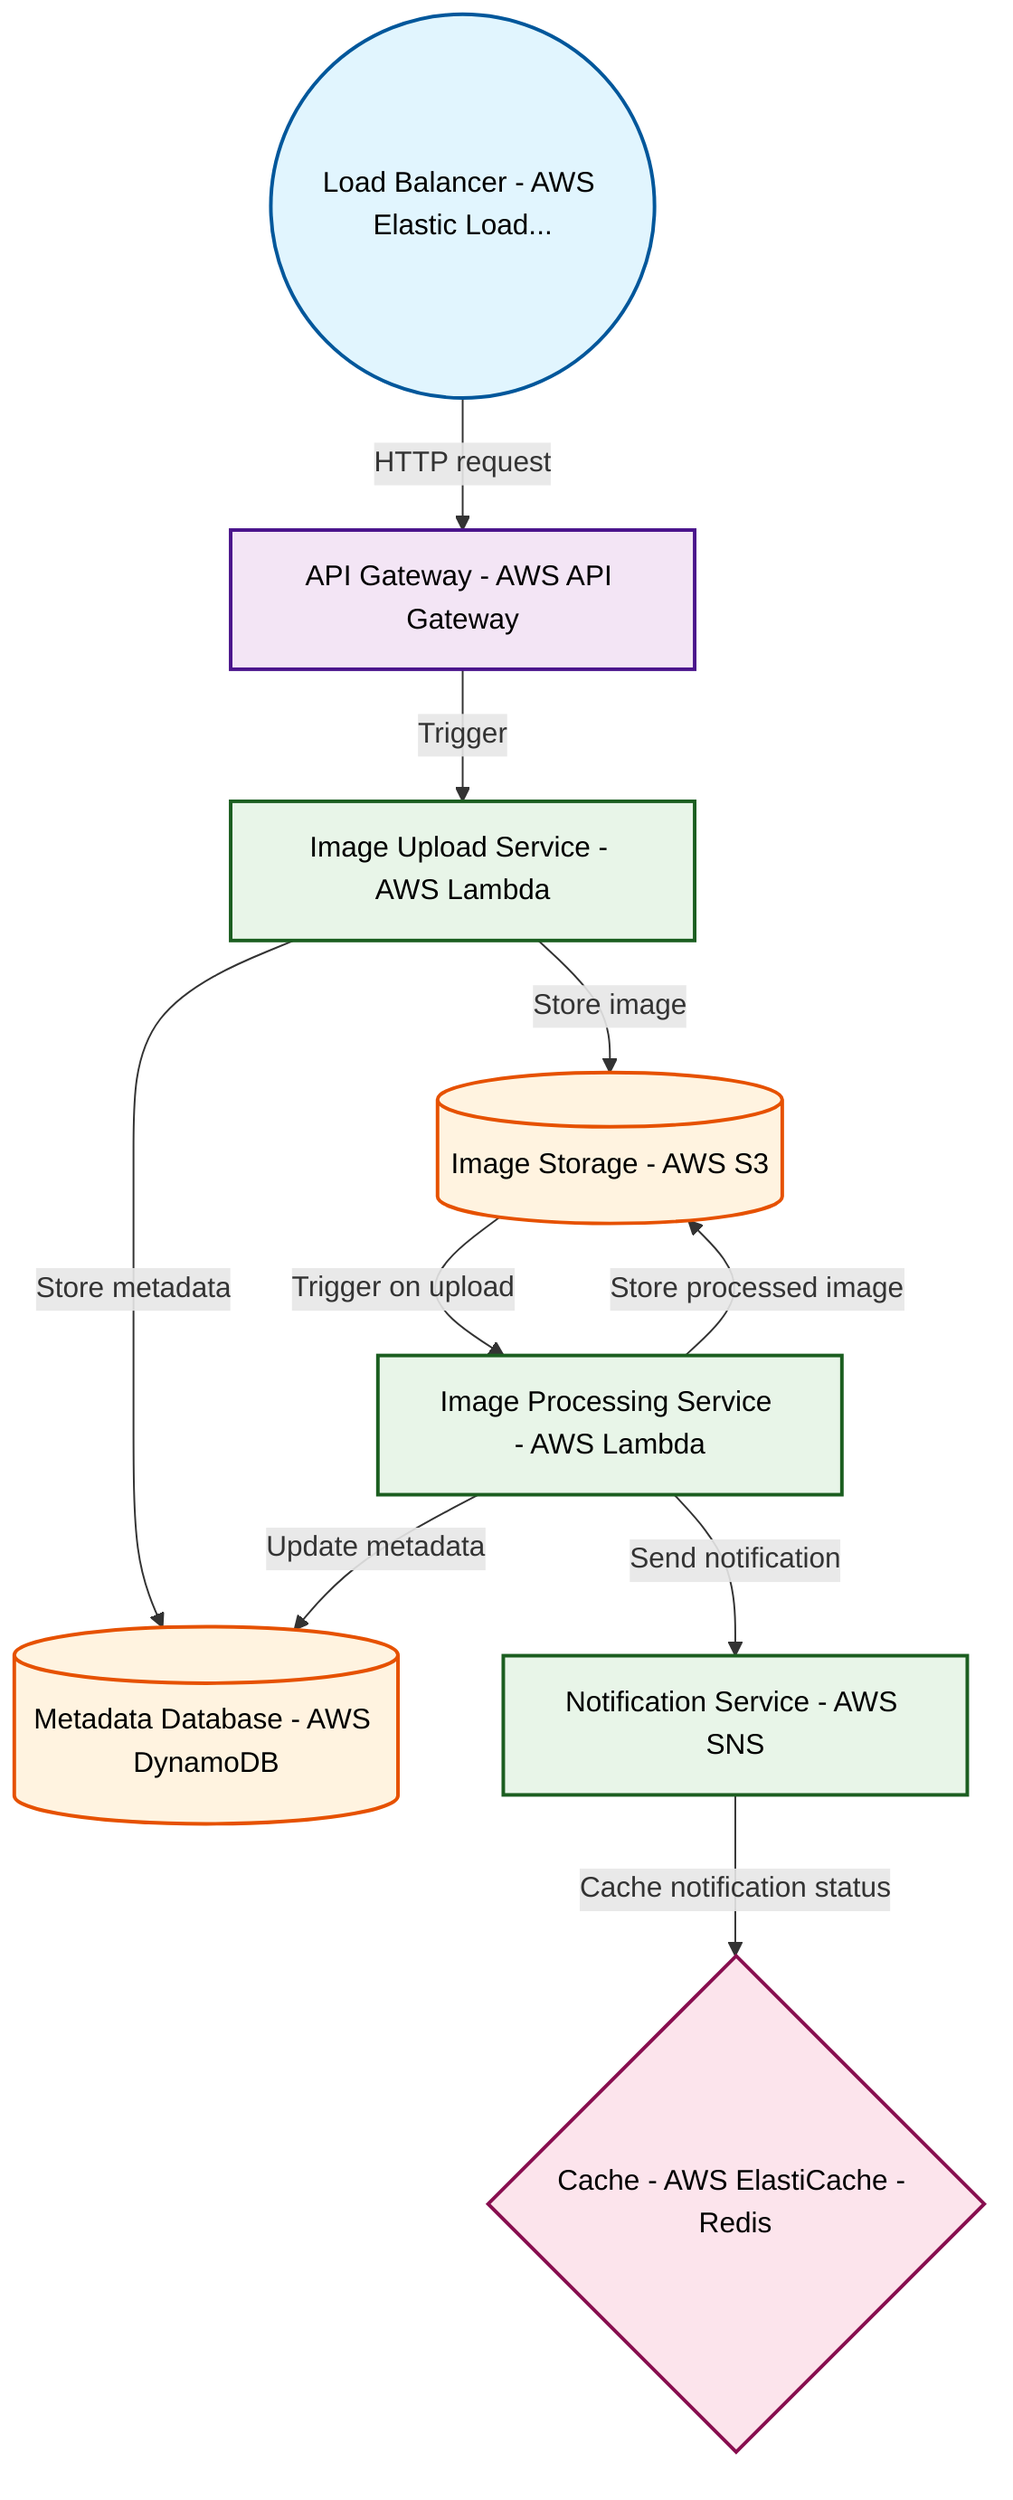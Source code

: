 graph TB

    %% Professional Software Architecture Styling
    classDef userInterface fill:#e1f5fe,stroke:#01579b,stroke-width:2px,color:#000
    classDef apiLayer fill:#f3e5f5,stroke:#4a148c,stroke-width:2px,color:#000
    classDef service fill:#e8f5e8,stroke:#1b5e20,stroke-width:2px,color:#000
    classDef database fill:#fff3e0,stroke:#e65100,stroke-width:2px,color:#000
    classDef cache fill:#fce4ec,stroke:#880e4f,stroke-width:2px,color:#000
    classDef external fill:#f1f8e9,stroke:#33691e,stroke-width:2px,color:#000

    lb-1((Load Balancer - AWS Elastic Load...))
    api-gateway-1[API Gateway - AWS API Gateway]
    upload-service-1[Image Upload Service - AWS Lambda]
    image-processing-service-1[Image Processing Service - AWS Lambda]
    s3-bucket-1[(Image Storage - AWS S3)]
    db-1[(Metadata Database - AWS DynamoDB)]
    notification-service-1[Notification Service - AWS SNS]
    cache-1{Cache - AWS ElastiCache - Redis}

    lb-1 -->|HTTP request| api-gateway-1
    api-gateway-1 -->|Trigger| upload-service-1
    upload-service-1 -->|Store image| s3-bucket-1
    upload-service-1 -->|Store metadata| db-1
    s3-bucket-1 -->|Trigger on upload| image-processing-service-1
    image-processing-service-1 -->|Store processed image| s3-bucket-1
    image-processing-service-1 -->|Update metadata| db-1
    image-processing-service-1 -->|Send notification| notification-service-1
    notification-service-1 -->|Cache notification status| cache-1

    class lb-1 userInterface
    class api-gateway-1 apiLayer
    class upload-service-1 service
    class image-processing-service-1 service
    class s3-bucket-1 database
    class db-1 database
    class notification-service-1 service
    class cache-1 cache